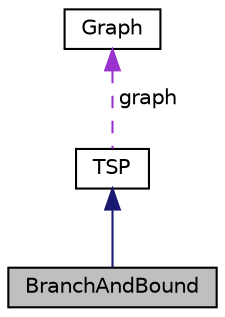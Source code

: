 digraph "BranchAndBound"
{
  edge [fontname="Helvetica",fontsize="10",labelfontname="Helvetica",labelfontsize="10"];
  node [fontname="Helvetica",fontsize="10",shape=record];
  Node2 [label="BranchAndBound",height=0.2,width=0.4,color="black", fillcolor="grey75", style="filled", fontcolor="black"];
  Node3 -> Node2 [dir="back",color="midnightblue",fontsize="10",style="solid",fontname="Helvetica"];
  Node3 [label="TSP",height=0.2,width=0.4,color="black", fillcolor="white", style="filled",URL="$classTSP.html"];
  Node4 -> Node3 [dir="back",color="darkorchid3",fontsize="10",style="dashed",label=" graph" ,fontname="Helvetica"];
  Node4 [label="Graph",height=0.2,width=0.4,color="black", fillcolor="white", style="filled",URL="$classGraph.html"];
}
